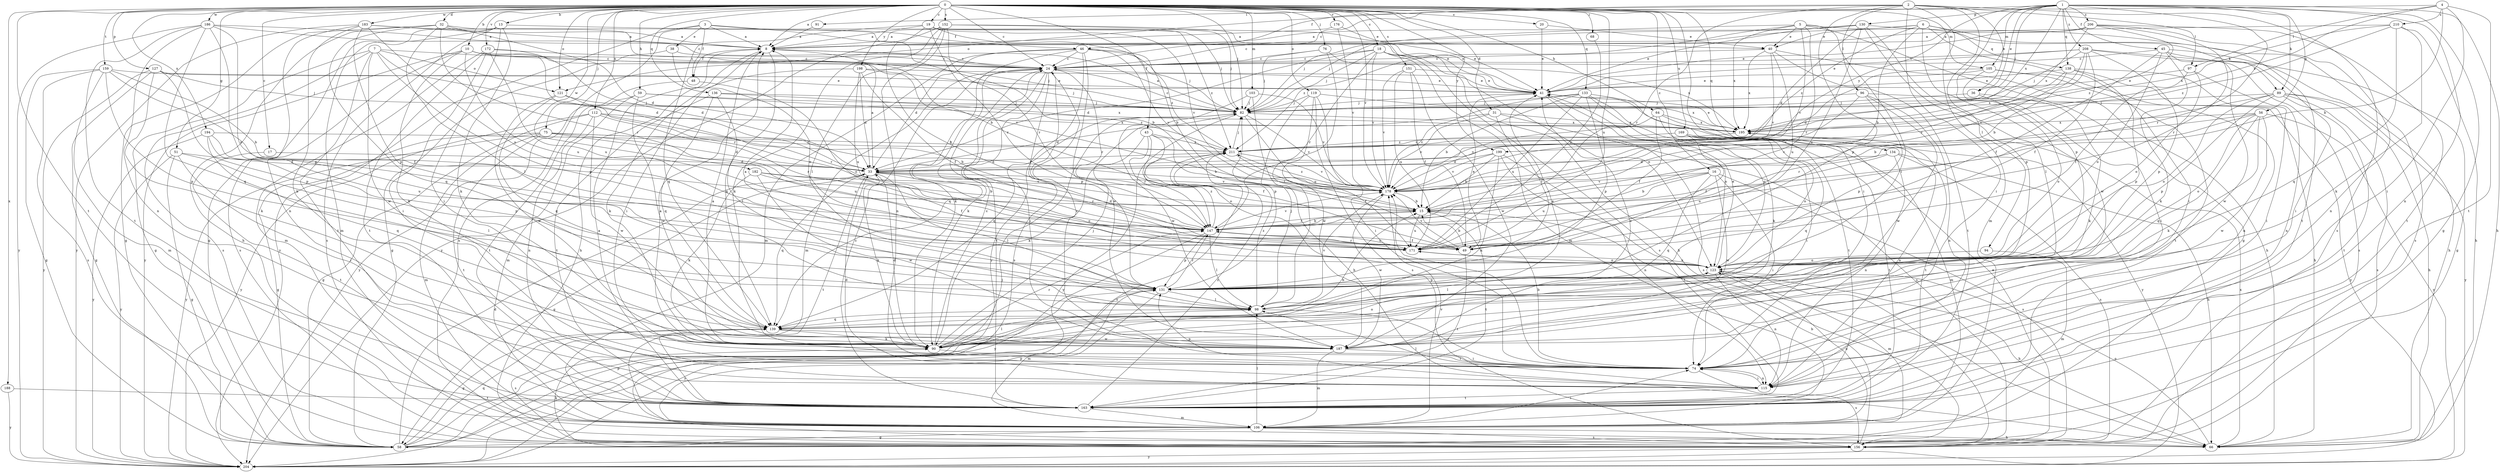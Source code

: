 strict digraph  {
0;
1;
2;
3;
4;
5;
6;
7;
8;
10;
13;
15;
16;
17;
18;
19;
20;
24;
31;
32;
33;
36;
38;
40;
41;
43;
45;
46;
48;
49;
51;
56;
58;
59;
64;
66;
68;
74;
75;
76;
82;
89;
90;
91;
94;
96;
97;
98;
103;
105;
106;
112;
115;
119;
121;
123;
127;
130;
131;
133;
134;
136;
138;
139;
147;
151;
152;
156;
159;
163;
169;
171;
172;
176;
178;
182;
183;
186;
187;
188;
194;
195;
198;
199;
204;
206;
208;
210;
211;
0 -> 8  [label=a];
0 -> 10  [label=b];
0 -> 13  [label=b];
0 -> 16  [label=c];
0 -> 17  [label=c];
0 -> 18  [label=c];
0 -> 19  [label=c];
0 -> 20  [label=c];
0 -> 24  [label=c];
0 -> 31  [label=d];
0 -> 32  [label=d];
0 -> 43  [label=f];
0 -> 51  [label=g];
0 -> 59  [label=h];
0 -> 64  [label=h];
0 -> 68  [label=i];
0 -> 74  [label=i];
0 -> 75  [label=j];
0 -> 76  [label=j];
0 -> 82  [label=j];
0 -> 103  [label=m];
0 -> 105  [label=m];
0 -> 112  [label=n];
0 -> 119  [label=o];
0 -> 121  [label=o];
0 -> 127  [label=p];
0 -> 133  [label=q];
0 -> 134  [label=q];
0 -> 136  [label=q];
0 -> 151  [label=s];
0 -> 152  [label=s];
0 -> 159  [label=t];
0 -> 163  [label=t];
0 -> 169  [label=u];
0 -> 171  [label=u];
0 -> 172  [label=v];
0 -> 176  [label=v];
0 -> 178  [label=v];
0 -> 182  [label=w];
0 -> 183  [label=w];
0 -> 186  [label=w];
0 -> 188  [label=x];
0 -> 194  [label=x];
0 -> 198  [label=y];
0 -> 199  [label=y];
1 -> 36  [label=e];
1 -> 45  [label=f];
1 -> 56  [label=g];
1 -> 58  [label=g];
1 -> 66  [label=h];
1 -> 82  [label=j];
1 -> 89  [label=k];
1 -> 105  [label=m];
1 -> 115  [label=n];
1 -> 121  [label=o];
1 -> 130  [label=p];
1 -> 131  [label=p];
1 -> 138  [label=q];
1 -> 147  [label=r];
1 -> 195  [label=x];
1 -> 199  [label=y];
1 -> 206  [label=z];
1 -> 208  [label=z];
2 -> 36  [label=e];
2 -> 46  [label=f];
2 -> 74  [label=i];
2 -> 91  [label=l];
2 -> 94  [label=l];
2 -> 96  [label=l];
2 -> 97  [label=l];
2 -> 106  [label=m];
2 -> 131  [label=p];
2 -> 147  [label=r];
2 -> 156  [label=s];
3 -> 8  [label=a];
3 -> 15  [label=b];
3 -> 38  [label=e];
3 -> 46  [label=f];
3 -> 48  [label=f];
3 -> 156  [label=s];
3 -> 204  [label=y];
4 -> 15  [label=b];
4 -> 24  [label=c];
4 -> 74  [label=i];
4 -> 97  [label=l];
4 -> 163  [label=t];
4 -> 195  [label=x];
4 -> 210  [label=z];
5 -> 40  [label=e];
5 -> 58  [label=g];
5 -> 82  [label=j];
5 -> 89  [label=k];
5 -> 98  [label=l];
5 -> 147  [label=r];
5 -> 178  [label=v];
5 -> 195  [label=x];
5 -> 211  [label=z];
6 -> 15  [label=b];
6 -> 40  [label=e];
6 -> 74  [label=i];
6 -> 82  [label=j];
6 -> 138  [label=q];
6 -> 163  [label=t];
6 -> 187  [label=w];
6 -> 211  [label=z];
7 -> 24  [label=c];
7 -> 33  [label=d];
7 -> 58  [label=g];
7 -> 121  [label=o];
7 -> 131  [label=p];
7 -> 156  [label=s];
7 -> 163  [label=t];
7 -> 187  [label=w];
8 -> 24  [label=c];
8 -> 48  [label=f];
8 -> 66  [label=h];
8 -> 74  [label=i];
8 -> 139  [label=q];
10 -> 24  [label=c];
10 -> 82  [label=j];
10 -> 90  [label=k];
10 -> 147  [label=r];
10 -> 156  [label=s];
10 -> 171  [label=u];
10 -> 178  [label=v];
10 -> 204  [label=y];
13 -> 40  [label=e];
13 -> 58  [label=g];
13 -> 74  [label=i];
13 -> 90  [label=k];
13 -> 106  [label=m];
13 -> 156  [label=s];
15 -> 147  [label=r];
15 -> 163  [label=t];
15 -> 171  [label=u];
16 -> 15  [label=b];
16 -> 74  [label=i];
16 -> 139  [label=q];
16 -> 156  [label=s];
16 -> 171  [label=u];
16 -> 178  [label=v];
16 -> 187  [label=w];
17 -> 33  [label=d];
17 -> 163  [label=t];
18 -> 24  [label=c];
18 -> 33  [label=d];
18 -> 66  [label=h];
18 -> 82  [label=j];
18 -> 106  [label=m];
18 -> 123  [label=o];
18 -> 147  [label=r];
18 -> 156  [label=s];
18 -> 178  [label=v];
19 -> 8  [label=a];
19 -> 15  [label=b];
19 -> 49  [label=f];
19 -> 82  [label=j];
19 -> 139  [label=q];
19 -> 147  [label=r];
19 -> 178  [label=v];
19 -> 211  [label=z];
20 -> 40  [label=e];
20 -> 41  [label=e];
24 -> 41  [label=e];
24 -> 74  [label=i];
24 -> 90  [label=k];
24 -> 106  [label=m];
24 -> 131  [label=p];
24 -> 139  [label=q];
24 -> 147  [label=r];
24 -> 156  [label=s];
24 -> 163  [label=t];
31 -> 33  [label=d];
31 -> 49  [label=f];
31 -> 156  [label=s];
31 -> 178  [label=v];
31 -> 195  [label=x];
32 -> 8  [label=a];
32 -> 15  [label=b];
32 -> 33  [label=d];
32 -> 58  [label=g];
32 -> 66  [label=h];
32 -> 98  [label=l];
32 -> 139  [label=q];
32 -> 147  [label=r];
33 -> 8  [label=a];
33 -> 58  [label=g];
33 -> 90  [label=k];
33 -> 98  [label=l];
33 -> 123  [label=o];
33 -> 139  [label=q];
33 -> 147  [label=r];
33 -> 163  [label=t];
33 -> 178  [label=v];
36 -> 82  [label=j];
36 -> 90  [label=k];
36 -> 123  [label=o];
38 -> 24  [label=c];
38 -> 58  [label=g];
38 -> 123  [label=o];
40 -> 24  [label=c];
40 -> 66  [label=h];
40 -> 163  [label=t];
40 -> 171  [label=u];
40 -> 178  [label=v];
40 -> 195  [label=x];
41 -> 82  [label=j];
41 -> 123  [label=o];
41 -> 156  [label=s];
43 -> 15  [label=b];
43 -> 49  [label=f];
43 -> 90  [label=k];
43 -> 123  [label=o];
43 -> 147  [label=r];
43 -> 211  [label=z];
45 -> 24  [label=c];
45 -> 49  [label=f];
45 -> 66  [label=h];
45 -> 90  [label=k];
45 -> 123  [label=o];
45 -> 156  [label=s];
45 -> 187  [label=w];
46 -> 24  [label=c];
46 -> 33  [label=d];
46 -> 82  [label=j];
46 -> 90  [label=k];
46 -> 106  [label=m];
46 -> 178  [label=v];
46 -> 187  [label=w];
46 -> 204  [label=y];
46 -> 211  [label=z];
48 -> 123  [label=o];
48 -> 204  [label=y];
49 -> 15  [label=b];
49 -> 41  [label=e];
49 -> 163  [label=t];
49 -> 178  [label=v];
51 -> 33  [label=d];
51 -> 58  [label=g];
51 -> 74  [label=i];
51 -> 98  [label=l];
51 -> 204  [label=y];
56 -> 90  [label=k];
56 -> 123  [label=o];
56 -> 139  [label=q];
56 -> 147  [label=r];
56 -> 178  [label=v];
56 -> 187  [label=w];
56 -> 195  [label=x];
56 -> 204  [label=y];
58 -> 33  [label=d];
58 -> 82  [label=j];
58 -> 131  [label=p];
58 -> 139  [label=q];
58 -> 211  [label=z];
59 -> 82  [label=j];
59 -> 106  [label=m];
59 -> 163  [label=t];
59 -> 187  [label=w];
59 -> 195  [label=x];
64 -> 49  [label=f];
64 -> 74  [label=i];
64 -> 178  [label=v];
64 -> 195  [label=x];
64 -> 204  [label=y];
66 -> 123  [label=o];
66 -> 195  [label=x];
68 -> 171  [label=u];
74 -> 8  [label=a];
74 -> 15  [label=b];
74 -> 115  [label=n];
74 -> 156  [label=s];
74 -> 178  [label=v];
75 -> 33  [label=d];
75 -> 58  [label=g];
75 -> 106  [label=m];
75 -> 163  [label=t];
75 -> 171  [label=u];
75 -> 178  [label=v];
75 -> 204  [label=y];
75 -> 211  [label=z];
76 -> 24  [label=c];
76 -> 82  [label=j];
76 -> 98  [label=l];
76 -> 195  [label=x];
82 -> 8  [label=a];
82 -> 24  [label=c];
82 -> 139  [label=q];
82 -> 171  [label=u];
82 -> 178  [label=v];
82 -> 195  [label=x];
82 -> 204  [label=y];
89 -> 15  [label=b];
89 -> 66  [label=h];
89 -> 82  [label=j];
89 -> 123  [label=o];
89 -> 131  [label=p];
89 -> 156  [label=s];
89 -> 163  [label=t];
89 -> 204  [label=y];
90 -> 8  [label=a];
90 -> 15  [label=b];
90 -> 24  [label=c];
90 -> 33  [label=d];
90 -> 74  [label=i];
90 -> 82  [label=j];
90 -> 98  [label=l];
90 -> 123  [label=o];
90 -> 147  [label=r];
91 -> 8  [label=a];
94 -> 106  [label=m];
94 -> 123  [label=o];
96 -> 82  [label=j];
96 -> 115  [label=n];
96 -> 131  [label=p];
96 -> 178  [label=v];
96 -> 187  [label=w];
96 -> 204  [label=y];
97 -> 41  [label=e];
97 -> 49  [label=f];
97 -> 115  [label=n];
97 -> 123  [label=o];
98 -> 41  [label=e];
98 -> 74  [label=i];
98 -> 82  [label=j];
98 -> 139  [label=q];
98 -> 178  [label=v];
98 -> 211  [label=z];
103 -> 66  [label=h];
103 -> 82  [label=j];
103 -> 178  [label=v];
103 -> 187  [label=w];
105 -> 33  [label=d];
105 -> 41  [label=e];
105 -> 66  [label=h];
105 -> 74  [label=i];
105 -> 163  [label=t];
106 -> 58  [label=g];
106 -> 66  [label=h];
106 -> 74  [label=i];
106 -> 98  [label=l];
106 -> 123  [label=o];
106 -> 131  [label=p];
106 -> 156  [label=s];
106 -> 178  [label=v];
112 -> 15  [label=b];
112 -> 58  [label=g];
112 -> 115  [label=n];
112 -> 147  [label=r];
112 -> 187  [label=w];
112 -> 195  [label=x];
112 -> 204  [label=y];
115 -> 33  [label=d];
115 -> 74  [label=i];
115 -> 98  [label=l];
115 -> 131  [label=p];
115 -> 163  [label=t];
119 -> 74  [label=i];
119 -> 82  [label=j];
119 -> 131  [label=p];
119 -> 156  [label=s];
119 -> 187  [label=w];
119 -> 195  [label=x];
121 -> 82  [label=j];
121 -> 139  [label=q];
121 -> 147  [label=r];
121 -> 187  [label=w];
123 -> 41  [label=e];
123 -> 66  [label=h];
123 -> 98  [label=l];
123 -> 106  [label=m];
123 -> 115  [label=n];
123 -> 131  [label=p];
123 -> 171  [label=u];
127 -> 41  [label=e];
127 -> 58  [label=g];
127 -> 82  [label=j];
127 -> 90  [label=k];
127 -> 131  [label=p];
127 -> 204  [label=y];
130 -> 8  [label=a];
130 -> 24  [label=c];
130 -> 33  [label=d];
130 -> 41  [label=e];
130 -> 98  [label=l];
130 -> 131  [label=p];
130 -> 156  [label=s];
130 -> 171  [label=u];
131 -> 8  [label=a];
131 -> 98  [label=l];
131 -> 106  [label=m];
131 -> 147  [label=r];
131 -> 204  [label=y];
133 -> 15  [label=b];
133 -> 82  [label=j];
133 -> 90  [label=k];
133 -> 123  [label=o];
133 -> 131  [label=p];
133 -> 163  [label=t];
133 -> 171  [label=u];
133 -> 178  [label=v];
134 -> 33  [label=d];
134 -> 66  [label=h];
134 -> 115  [label=n];
134 -> 156  [label=s];
134 -> 171  [label=u];
136 -> 82  [label=j];
136 -> 98  [label=l];
136 -> 139  [label=q];
136 -> 163  [label=t];
136 -> 211  [label=z];
138 -> 41  [label=e];
138 -> 74  [label=i];
138 -> 115  [label=n];
138 -> 131  [label=p];
138 -> 178  [label=v];
138 -> 195  [label=x];
139 -> 58  [label=g];
139 -> 90  [label=k];
139 -> 156  [label=s];
139 -> 187  [label=w];
147 -> 15  [label=b];
147 -> 33  [label=d];
147 -> 49  [label=f];
147 -> 98  [label=l];
147 -> 131  [label=p];
147 -> 171  [label=u];
147 -> 178  [label=v];
147 -> 204  [label=y];
147 -> 211  [label=z];
151 -> 41  [label=e];
151 -> 49  [label=f];
151 -> 171  [label=u];
151 -> 178  [label=v];
151 -> 187  [label=w];
152 -> 8  [label=a];
152 -> 41  [label=e];
152 -> 82  [label=j];
152 -> 90  [label=k];
152 -> 98  [label=l];
152 -> 115  [label=n];
152 -> 147  [label=r];
152 -> 204  [label=y];
156 -> 15  [label=b];
156 -> 41  [label=e];
156 -> 90  [label=k];
156 -> 204  [label=y];
159 -> 15  [label=b];
159 -> 41  [label=e];
159 -> 49  [label=f];
159 -> 58  [label=g];
159 -> 106  [label=m];
159 -> 131  [label=p];
159 -> 156  [label=s];
163 -> 8  [label=a];
163 -> 24  [label=c];
163 -> 106  [label=m];
163 -> 211  [label=z];
169 -> 49  [label=f];
169 -> 106  [label=m];
169 -> 123  [label=o];
169 -> 139  [label=q];
169 -> 163  [label=t];
169 -> 211  [label=z];
171 -> 123  [label=o];
171 -> 147  [label=r];
172 -> 24  [label=c];
172 -> 33  [label=d];
172 -> 74  [label=i];
172 -> 106  [label=m];
172 -> 163  [label=t];
172 -> 171  [label=u];
176 -> 8  [label=a];
176 -> 41  [label=e];
176 -> 178  [label=v];
178 -> 15  [label=b];
178 -> 187  [label=w];
178 -> 211  [label=z];
182 -> 15  [label=b];
182 -> 49  [label=f];
182 -> 90  [label=k];
182 -> 178  [label=v];
182 -> 187  [label=w];
183 -> 8  [label=a];
183 -> 41  [label=e];
183 -> 90  [label=k];
183 -> 115  [label=n];
183 -> 131  [label=p];
183 -> 171  [label=u];
183 -> 204  [label=y];
186 -> 8  [label=a];
186 -> 24  [label=c];
186 -> 115  [label=n];
186 -> 131  [label=p];
186 -> 139  [label=q];
186 -> 163  [label=t];
186 -> 171  [label=u];
186 -> 204  [label=y];
187 -> 24  [label=c];
187 -> 41  [label=e];
187 -> 74  [label=i];
187 -> 106  [label=m];
188 -> 163  [label=t];
188 -> 204  [label=y];
194 -> 131  [label=p];
194 -> 139  [label=q];
194 -> 171  [label=u];
194 -> 204  [label=y];
194 -> 211  [label=z];
195 -> 41  [label=e];
195 -> 115  [label=n];
195 -> 163  [label=t];
195 -> 211  [label=z];
198 -> 33  [label=d];
198 -> 41  [label=e];
198 -> 49  [label=f];
198 -> 82  [label=j];
198 -> 90  [label=k];
198 -> 171  [label=u];
199 -> 15  [label=b];
199 -> 33  [label=d];
199 -> 90  [label=k];
199 -> 115  [label=n];
199 -> 163  [label=t];
199 -> 178  [label=v];
206 -> 8  [label=a];
206 -> 41  [label=e];
206 -> 115  [label=n];
206 -> 147  [label=r];
206 -> 163  [label=t];
206 -> 195  [label=x];
206 -> 211  [label=z];
208 -> 15  [label=b];
208 -> 24  [label=c];
208 -> 41  [label=e];
208 -> 49  [label=f];
208 -> 58  [label=g];
208 -> 74  [label=i];
208 -> 82  [label=j];
208 -> 131  [label=p];
208 -> 178  [label=v];
210 -> 8  [label=a];
210 -> 66  [label=h];
210 -> 90  [label=k];
210 -> 139  [label=q];
210 -> 195  [label=x];
210 -> 211  [label=z];
211 -> 33  [label=d];
211 -> 49  [label=f];
211 -> 82  [label=j];
211 -> 178  [label=v];
}
